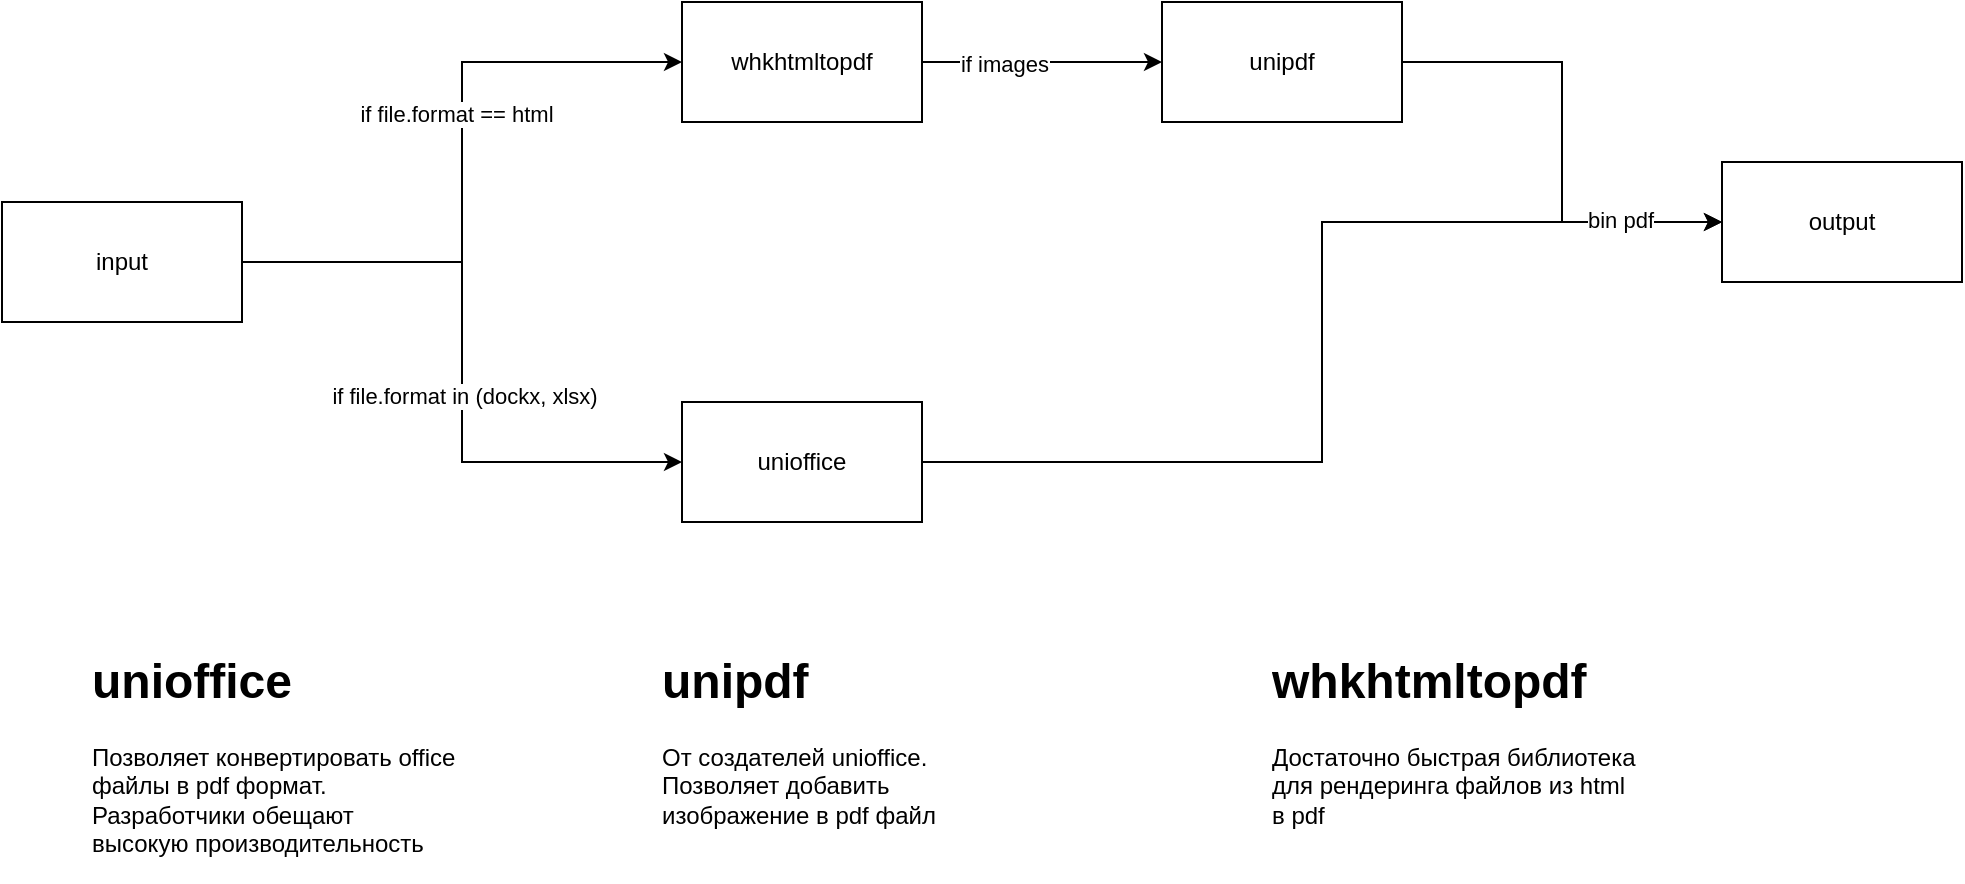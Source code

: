 <mxfile version="21.0.2" type="github">
  <diagram name="Page-1" id="gu50C_Uzd7XdeKz5Vl2T">
    <mxGraphModel dx="1434" dy="749" grid="1" gridSize="10" guides="1" tooltips="1" connect="1" arrows="1" fold="1" page="1" pageScale="1" pageWidth="850" pageHeight="1100" math="0" shadow="0">
      <root>
        <mxCell id="0" />
        <mxCell id="1" parent="0" />
        <mxCell id="-YdTc7Y6IeX_WcNC56EC-11" style="edgeStyle=orthogonalEdgeStyle;rounded=0;orthogonalLoop=1;jettySize=auto;html=1;entryX=0;entryY=0.5;entryDx=0;entryDy=0;" edge="1" parent="1" source="-YdTc7Y6IeX_WcNC56EC-1" target="-YdTc7Y6IeX_WcNC56EC-10">
          <mxGeometry relative="1" as="geometry" />
        </mxCell>
        <mxCell id="-YdTc7Y6IeX_WcNC56EC-12" value="if images" style="edgeLabel;html=1;align=center;verticalAlign=middle;resizable=0;points=[];" vertex="1" connectable="0" parent="-YdTc7Y6IeX_WcNC56EC-11">
          <mxGeometry x="-0.317" y="-1" relative="1" as="geometry">
            <mxPoint as="offset" />
          </mxGeometry>
        </mxCell>
        <mxCell id="-YdTc7Y6IeX_WcNC56EC-1" value="whkhtmltopdf" style="rounded=0;whiteSpace=wrap;html=1;" vertex="1" parent="1">
          <mxGeometry x="440" y="70" width="120" height="60" as="geometry" />
        </mxCell>
        <mxCell id="-YdTc7Y6IeX_WcNC56EC-15" style="edgeStyle=orthogonalEdgeStyle;rounded=0;orthogonalLoop=1;jettySize=auto;html=1;entryX=0;entryY=0.5;entryDx=0;entryDy=0;" edge="1" parent="1" source="-YdTc7Y6IeX_WcNC56EC-2" target="-YdTc7Y6IeX_WcNC56EC-13">
          <mxGeometry relative="1" as="geometry">
            <mxPoint x="890" y="180" as="targetPoint" />
          </mxGeometry>
        </mxCell>
        <mxCell id="-YdTc7Y6IeX_WcNC56EC-2" value="unioffice" style="rounded=0;whiteSpace=wrap;html=1;" vertex="1" parent="1">
          <mxGeometry x="440" y="270" width="120" height="60" as="geometry" />
        </mxCell>
        <mxCell id="-YdTc7Y6IeX_WcNC56EC-5" style="edgeStyle=orthogonalEdgeStyle;rounded=0;orthogonalLoop=1;jettySize=auto;html=1;entryX=0;entryY=0.5;entryDx=0;entryDy=0;" edge="1" parent="1" source="-YdTc7Y6IeX_WcNC56EC-3" target="-YdTc7Y6IeX_WcNC56EC-1">
          <mxGeometry relative="1" as="geometry" />
        </mxCell>
        <mxCell id="-YdTc7Y6IeX_WcNC56EC-8" value="if file.format == html" style="edgeLabel;html=1;align=center;verticalAlign=middle;resizable=0;points=[];" vertex="1" connectable="0" parent="-YdTc7Y6IeX_WcNC56EC-5">
          <mxGeometry x="0.15" y="3" relative="1" as="geometry">
            <mxPoint as="offset" />
          </mxGeometry>
        </mxCell>
        <mxCell id="-YdTc7Y6IeX_WcNC56EC-6" style="edgeStyle=orthogonalEdgeStyle;rounded=0;orthogonalLoop=1;jettySize=auto;html=1;entryX=0;entryY=0.5;entryDx=0;entryDy=0;" edge="1" parent="1" source="-YdTc7Y6IeX_WcNC56EC-3" target="-YdTc7Y6IeX_WcNC56EC-2">
          <mxGeometry relative="1" as="geometry" />
        </mxCell>
        <mxCell id="-YdTc7Y6IeX_WcNC56EC-9" value="if file.format in (dockx, xlsx) " style="edgeLabel;html=1;align=center;verticalAlign=middle;resizable=0;points=[];" vertex="1" connectable="0" parent="-YdTc7Y6IeX_WcNC56EC-6">
          <mxGeometry x="0.106" y="1" relative="1" as="geometry">
            <mxPoint as="offset" />
          </mxGeometry>
        </mxCell>
        <mxCell id="-YdTc7Y6IeX_WcNC56EC-3" value="input" style="rounded=0;whiteSpace=wrap;html=1;" vertex="1" parent="1">
          <mxGeometry x="100" y="170" width="120" height="60" as="geometry" />
        </mxCell>
        <mxCell id="-YdTc7Y6IeX_WcNC56EC-14" style="edgeStyle=orthogonalEdgeStyle;rounded=0;orthogonalLoop=1;jettySize=auto;html=1;entryX=0;entryY=0.5;entryDx=0;entryDy=0;" edge="1" parent="1" source="-YdTc7Y6IeX_WcNC56EC-10" target="-YdTc7Y6IeX_WcNC56EC-13">
          <mxGeometry relative="1" as="geometry">
            <Array as="points">
              <mxPoint x="880" y="100" />
              <mxPoint x="880" y="180" />
            </Array>
          </mxGeometry>
        </mxCell>
        <mxCell id="-YdTc7Y6IeX_WcNC56EC-18" value="bin pdf" style="edgeLabel;html=1;align=center;verticalAlign=middle;resizable=0;points=[];" vertex="1" connectable="0" parent="-YdTc7Y6IeX_WcNC56EC-14">
          <mxGeometry x="0.575" y="1" relative="1" as="geometry">
            <mxPoint as="offset" />
          </mxGeometry>
        </mxCell>
        <mxCell id="-YdTc7Y6IeX_WcNC56EC-10" value="unipdf" style="rounded=0;whiteSpace=wrap;html=1;" vertex="1" parent="1">
          <mxGeometry x="680" y="70" width="120" height="60" as="geometry" />
        </mxCell>
        <mxCell id="-YdTc7Y6IeX_WcNC56EC-13" value="output" style="rounded=0;whiteSpace=wrap;html=1;" vertex="1" parent="1">
          <mxGeometry x="960" y="150" width="120" height="60" as="geometry" />
        </mxCell>
        <mxCell id="-YdTc7Y6IeX_WcNC56EC-19" value="&lt;h1&gt;unioffice&lt;br&gt;&lt;/h1&gt;&lt;p&gt;Позволяет конвертировать office файлы в pdf формат. Разработчики обещают высокую производительность&lt;br&gt;&lt;/p&gt;" style="text;html=1;strokeColor=none;fillColor=none;spacing=5;spacingTop=-20;whiteSpace=wrap;overflow=hidden;rounded=0;" vertex="1" parent="1">
          <mxGeometry x="140" y="390" width="190" height="120" as="geometry" />
        </mxCell>
        <mxCell id="-YdTc7Y6IeX_WcNC56EC-20" value="&lt;h1&gt;unipdf&lt;br&gt;&lt;/h1&gt;&lt;p&gt;От создателей unioffice. Позволяет добавить изображение в pdf файл&lt;br&gt;&lt;/p&gt;" style="text;html=1;strokeColor=none;fillColor=none;spacing=5;spacingTop=-20;whiteSpace=wrap;overflow=hidden;rounded=0;" vertex="1" parent="1">
          <mxGeometry x="425" y="390" width="190" height="120" as="geometry" />
        </mxCell>
        <mxCell id="-YdTc7Y6IeX_WcNC56EC-21" value="&lt;h1&gt;whkhtmltopdf&lt;/h1&gt;Достаточно быстрая библиотека для рендеринга файлов из html в pdf" style="text;html=1;strokeColor=none;fillColor=none;spacing=5;spacingTop=-20;whiteSpace=wrap;overflow=hidden;rounded=0;" vertex="1" parent="1">
          <mxGeometry x="730" y="390" width="190" height="120" as="geometry" />
        </mxCell>
      </root>
    </mxGraphModel>
  </diagram>
</mxfile>
